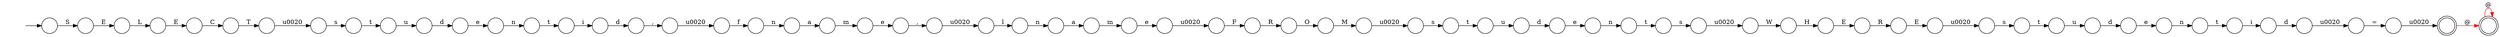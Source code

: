 digraph Automaton {
  rankdir = LR;
  0 [shape=circle,label=""];
  0 -> 1 [label="\u0020"]
  1 [shape=circle,label=""];
  1 -> 38 [label="F"]
  2 [shape=circle,label=""];
  2 -> 11 [label="s"]
  3 [shape=circle,label=""];
  3 -> 24 [label="t"]
  4 [shape=circle,label=""];
  4 -> 16 [label="H"]
  5 [shape=circle,label=""];
  5 -> 13 [label="d"]
  6 [shape=doublecircle,label=""];
  6 -> 6 [label="@",color=red]
  7 [shape=circle,label=""];
  7 -> 46 [label="u"]
  8 [shape=circle,label=""];
  8 -> 20 [label="s"]
  9 [shape=circle,label=""];
  9 -> 17 [label="e"]
  10 [shape=circle,label=""];
  10 -> 27 [label="d"]
  11 [shape=circle,label=""];
  11 -> 31 [label="t"]
  12 [shape=circle,label=""];
  12 -> 45 [label=","]
  13 [shape=circle,label=""];
  13 -> 21 [label=","]
  14 [shape=circle,label=""];
  14 -> 40 [label="O"]
  15 [shape=circle,label=""];
  15 -> 63 [label="e"]
  16 [shape=circle,label=""];
  16 -> 60 [label="E"]
  17 [shape=circle,label=""];
  17 -> 48 [label="n"]
  18 [shape=circle,label=""];
  18 -> 2 [label="\u0020"]
  19 [shape=circle,label=""];
  19 -> 7 [label="t"]
  20 [shape=circle,label=""];
  20 -> 64 [label="\u0020"]
  21 [shape=circle,label=""];
  21 -> 43 [label="\u0020"]
  22 [shape=circle,label=""];
  22 -> 57 [label="="]
  23 [shape=circle,label=""];
  23 -> 35 [label="m"]
  24 [shape=circle,label=""];
  24 -> 5 [label="i"]
  25 [shape=circle,label=""];
  25 -> 44 [label="E"]
  26 [shape=circle,label=""];
  26 -> 33 [label="\u0020"]
  27 [shape=circle,label=""];
  27 -> 47 [label="e"]
  28 [shape=circle,label=""];
  28 -> 58 [label="d"]
  29 [shape=circle,label=""];
  29 -> 28 [label="i"]
  30 [shape=circle,label=""];
  30 -> 49 [label="l"]
  31 [shape=circle,label=""];
  31 -> 10 [label="u"]
  32 [shape=circle,label=""];
  32 -> 26 [label="E"]
  33 [shape=circle,label=""];
  33 -> 19 [label="s"]
  34 [shape=circle,label=""];
  34 -> 39 [label="s"]
  35 [shape=circle,label=""];
  35 -> 12 [label="e"]
  36 [shape=circle,label=""];
  36 -> 50 [label="n"]
  37 [shape=circle,label=""];
  37 -> 54 [label="u"]
  38 [shape=circle,label=""];
  38 -> 14 [label="R"]
  39 [shape=circle,label=""];
  39 -> 37 [label="t"]
  40 [shape=circle,label=""];
  40 -> 59 [label="M"]
  41 [shape=circle,label=""];
  41 -> 61 [label="C"]
  42 [shape=doublecircle,label=""];
  42 -> 6 [label="@",color=red]
  43 [shape=circle,label=""];
  43 -> 36 [label="f"]
  44 [shape=circle,label=""];
  44 -> 51 [label="L"]
  45 [shape=circle,label=""];
  45 -> 30 [label="\u0020"]
  46 [shape=circle,label=""];
  46 -> 9 [label="d"]
  47 [shape=circle,label=""];
  47 -> 3 [label="n"]
  48 [shape=circle,label=""];
  48 -> 29 [label="t"]
  49 [shape=circle,label=""];
  49 -> 55 [label="n"]
  50 [shape=circle,label=""];
  50 -> 23 [label="a"]
  51 [shape=circle,label=""];
  51 -> 41 [label="E"]
  52 [shape=circle,label=""];
  52 -> 53 [label="m"]
  53 [shape=circle,label=""];
  53 -> 0 [label="e"]
  54 [shape=circle,label=""];
  54 -> 15 [label="d"]
  55 [shape=circle,label=""];
  55 -> 52 [label="a"]
  56 [shape=circle,label=""];
  56 -> 8 [label="t"]
  57 [shape=circle,label=""];
  57 -> 42 [label="\u0020"]
  58 [shape=circle,label=""];
  58 -> 22 [label="\u0020"]
  59 [shape=circle,label=""];
  59 -> 34 [label="\u0020"]
  60 [shape=circle,label=""];
  60 -> 32 [label="R"]
  61 [shape=circle,label=""];
  61 -> 18 [label="T"]
  62 [shape=circle,label=""];
  initial [shape=plaintext,label=""];
  initial -> 62
  62 -> 25 [label="S"]
  63 [shape=circle,label=""];
  63 -> 56 [label="n"]
  64 [shape=circle,label=""];
  64 -> 4 [label="W"]
}
